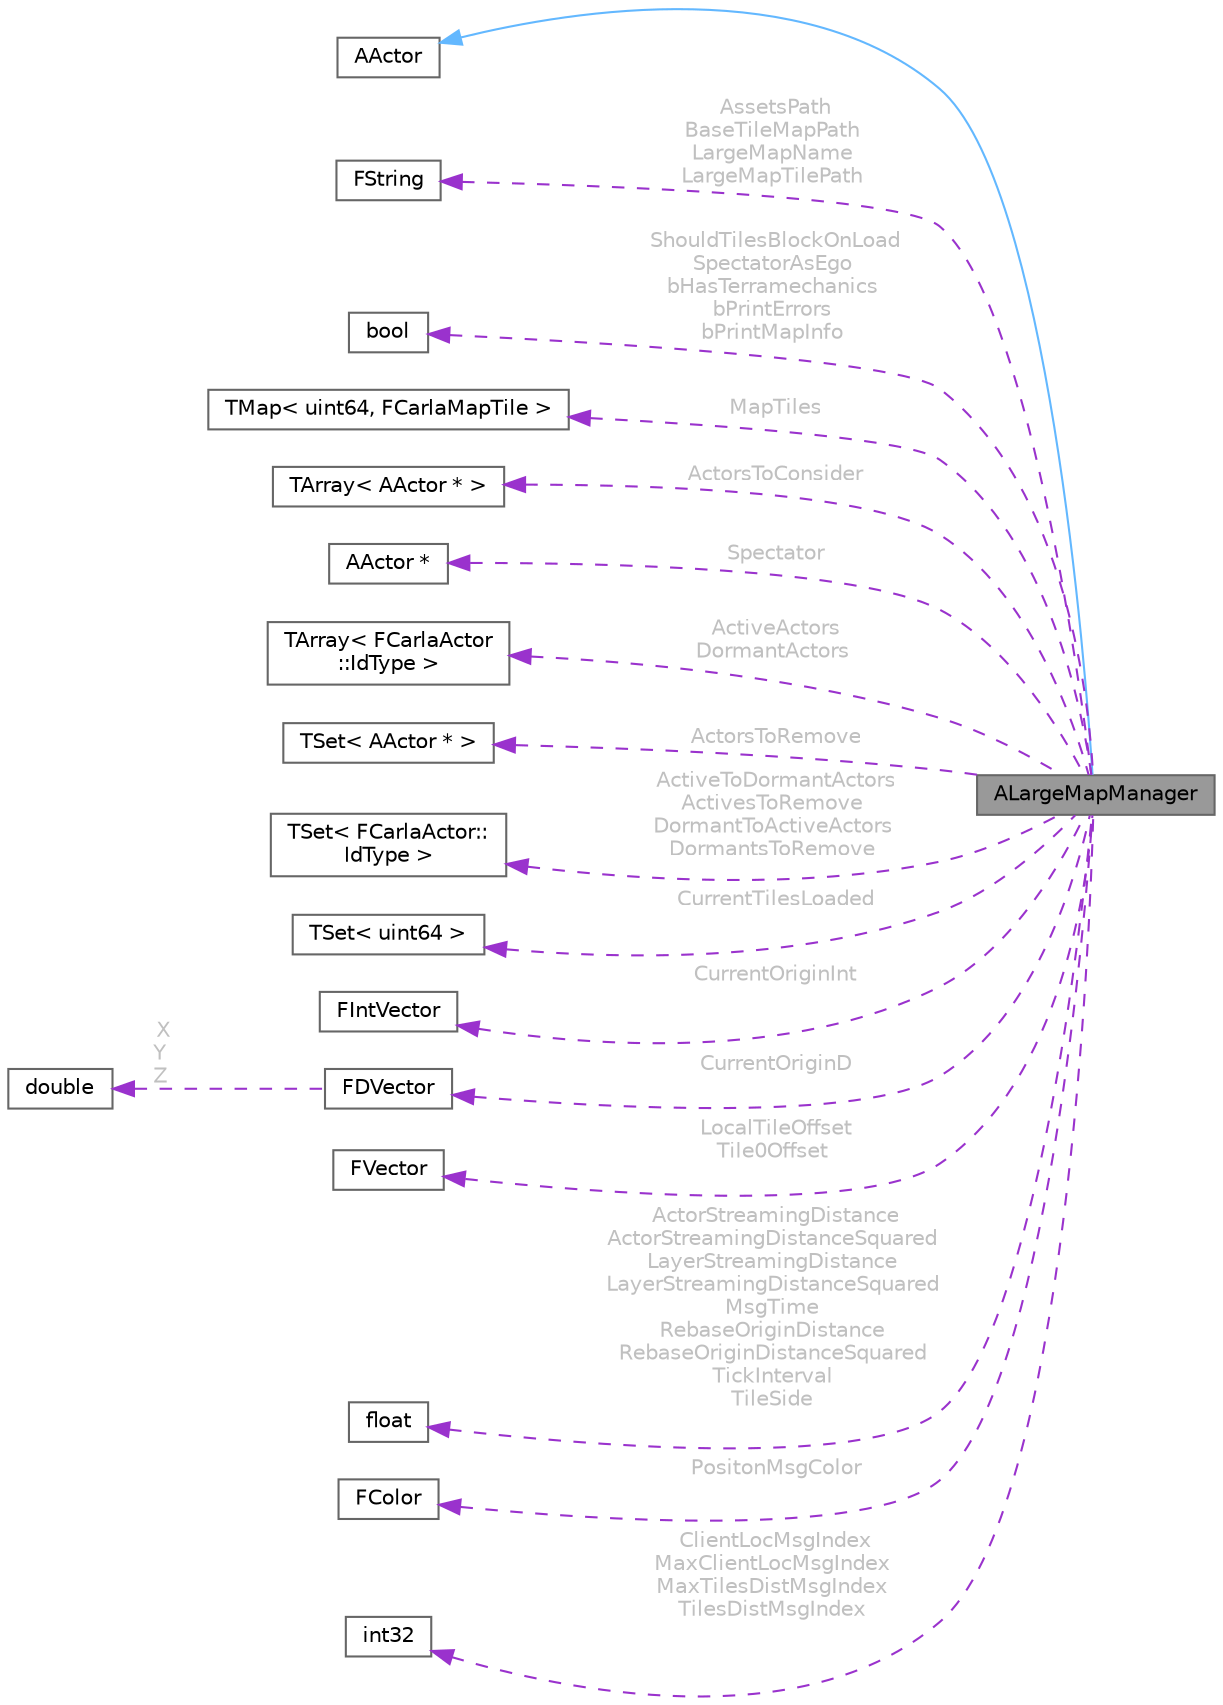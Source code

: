 digraph "ALargeMapManager"
{
 // INTERACTIVE_SVG=YES
 // LATEX_PDF_SIZE
  bgcolor="transparent";
  edge [fontname=Helvetica,fontsize=10,labelfontname=Helvetica,labelfontsize=10];
  node [fontname=Helvetica,fontsize=10,shape=box,height=0.2,width=0.4];
  rankdir="LR";
  Node1 [id="Node000001",label="ALargeMapManager",height=0.2,width=0.4,color="gray40", fillcolor="grey60", style="filled", fontcolor="black",tooltip=" "];
  Node2 -> Node1 [id="edge1_Node000001_Node000002",dir="back",color="steelblue1",style="solid",tooltip=" "];
  Node2 [id="Node000002",label="AActor",height=0.2,width=0.4,color="gray40", fillcolor="white", style="filled",URL="$d1/da4/classAActor.html",tooltip=" "];
  Node3 -> Node1 [id="edge2_Node000001_Node000003",dir="back",color="darkorchid3",style="dashed",tooltip=" ",label=" AssetsPath\nBaseTileMapPath\nLargeMapName\nLargeMapTilePath",fontcolor="grey" ];
  Node3 [id="Node000003",label="FString",height=0.2,width=0.4,color="gray40", fillcolor="white", style="filled",tooltip=" "];
  Node4 -> Node1 [id="edge3_Node000001_Node000004",dir="back",color="darkorchid3",style="dashed",tooltip=" ",label=" ShouldTilesBlockOnLoad\nSpectatorAsEgo\nbHasTerramechanics\nbPrintErrors\nbPrintMapInfo",fontcolor="grey" ];
  Node4 [id="Node000004",label="bool",height=0.2,width=0.4,color="gray40", fillcolor="white", style="filled",tooltip=" "];
  Node5 -> Node1 [id="edge4_Node000001_Node000005",dir="back",color="darkorchid3",style="dashed",tooltip=" ",label=" MapTiles",fontcolor="grey" ];
  Node5 [id="Node000005",label="TMap\< uint64, FCarlaMapTile \>",height=0.2,width=0.4,color="gray40", fillcolor="white", style="filled",tooltip=" "];
  Node6 -> Node1 [id="edge5_Node000001_Node000006",dir="back",color="darkorchid3",style="dashed",tooltip=" ",label=" ActorsToConsider",fontcolor="grey" ];
  Node6 [id="Node000006",label="TArray\< AActor * \>",height=0.2,width=0.4,color="gray40", fillcolor="white", style="filled",tooltip=" "];
  Node7 -> Node1 [id="edge6_Node000001_Node000007",dir="back",color="darkorchid3",style="dashed",tooltip=" ",label=" Spectator",fontcolor="grey" ];
  Node7 [id="Node000007",label="AActor *",height=0.2,width=0.4,color="gray40", fillcolor="white", style="filled",tooltip=" "];
  Node8 -> Node1 [id="edge7_Node000001_Node000008",dir="back",color="darkorchid3",style="dashed",tooltip=" ",label=" ActiveActors\nDormantActors",fontcolor="grey" ];
  Node8 [id="Node000008",label="TArray\< FCarlaActor\l::IdType \>",height=0.2,width=0.4,color="gray40", fillcolor="white", style="filled",tooltip=" "];
  Node9 -> Node1 [id="edge8_Node000001_Node000009",dir="back",color="darkorchid3",style="dashed",tooltip=" ",label=" ActorsToRemove",fontcolor="grey" ];
  Node9 [id="Node000009",label="TSet\< AActor * \>",height=0.2,width=0.4,color="gray40", fillcolor="white", style="filled",tooltip=" "];
  Node10 -> Node1 [id="edge9_Node000001_Node000010",dir="back",color="darkorchid3",style="dashed",tooltip=" ",label=" ActiveToDormantActors\nActivesToRemove\nDormantToActiveActors\nDormantsToRemove",fontcolor="grey" ];
  Node10 [id="Node000010",label="TSet\< FCarlaActor::\lIdType \>",height=0.2,width=0.4,color="gray40", fillcolor="white", style="filled",tooltip=" "];
  Node11 -> Node1 [id="edge10_Node000001_Node000011",dir="back",color="darkorchid3",style="dashed",tooltip=" ",label=" CurrentTilesLoaded",fontcolor="grey" ];
  Node11 [id="Node000011",label="TSet\< uint64 \>",height=0.2,width=0.4,color="gray40", fillcolor="white", style="filled",tooltip=" "];
  Node12 -> Node1 [id="edge11_Node000001_Node000012",dir="back",color="darkorchid3",style="dashed",tooltip=" ",label=" CurrentOriginInt",fontcolor="grey" ];
  Node12 [id="Node000012",label="FIntVector",height=0.2,width=0.4,color="gray40", fillcolor="white", style="filled",tooltip=" "];
  Node13 -> Node1 [id="edge12_Node000001_Node000013",dir="back",color="darkorchid3",style="dashed",tooltip=" ",label=" CurrentOriginD",fontcolor="grey" ];
  Node13 [id="Node000013",label="FDVector",height=0.2,width=0.4,color="gray40", fillcolor="white", style="filled",URL="$de/d7a/structFDVector.html",tooltip=" "];
  Node14 -> Node13 [id="edge13_Node000013_Node000014",dir="back",color="darkorchid3",style="dashed",tooltip=" ",label=" X\nY\nZ",fontcolor="grey" ];
  Node14 [id="Node000014",label="double",height=0.2,width=0.4,color="gray40", fillcolor="white", style="filled",tooltip=" "];
  Node15 -> Node1 [id="edge14_Node000001_Node000015",dir="back",color="darkorchid3",style="dashed",tooltip=" ",label=" LocalTileOffset\nTile0Offset",fontcolor="grey" ];
  Node15 [id="Node000015",label="FVector",height=0.2,width=0.4,color="gray40", fillcolor="white", style="filled",tooltip=" "];
  Node16 -> Node1 [id="edge15_Node000001_Node000016",dir="back",color="darkorchid3",style="dashed",tooltip=" ",label=" ActorStreamingDistance\nActorStreamingDistanceSquared\nLayerStreamingDistance\nLayerStreamingDistanceSquared\nMsgTime\nRebaseOriginDistance\nRebaseOriginDistanceSquared\nTickInterval\nTileSide",fontcolor="grey" ];
  Node16 [id="Node000016",label="float",height=0.2,width=0.4,color="gray40", fillcolor="white", style="filled",tooltip=" "];
  Node17 -> Node1 [id="edge16_Node000001_Node000017",dir="back",color="darkorchid3",style="dashed",tooltip=" ",label=" PositonMsgColor",fontcolor="grey" ];
  Node17 [id="Node000017",label="FColor",height=0.2,width=0.4,color="gray40", fillcolor="white", style="filled",tooltip=" "];
  Node18 -> Node1 [id="edge17_Node000001_Node000018",dir="back",color="darkorchid3",style="dashed",tooltip=" ",label=" ClientLocMsgIndex\nMaxClientLocMsgIndex\nMaxTilesDistMsgIndex\nTilesDistMsgIndex",fontcolor="grey" ];
  Node18 [id="Node000018",label="int32",height=0.2,width=0.4,color="gray40", fillcolor="white", style="filled",tooltip=" "];
}
